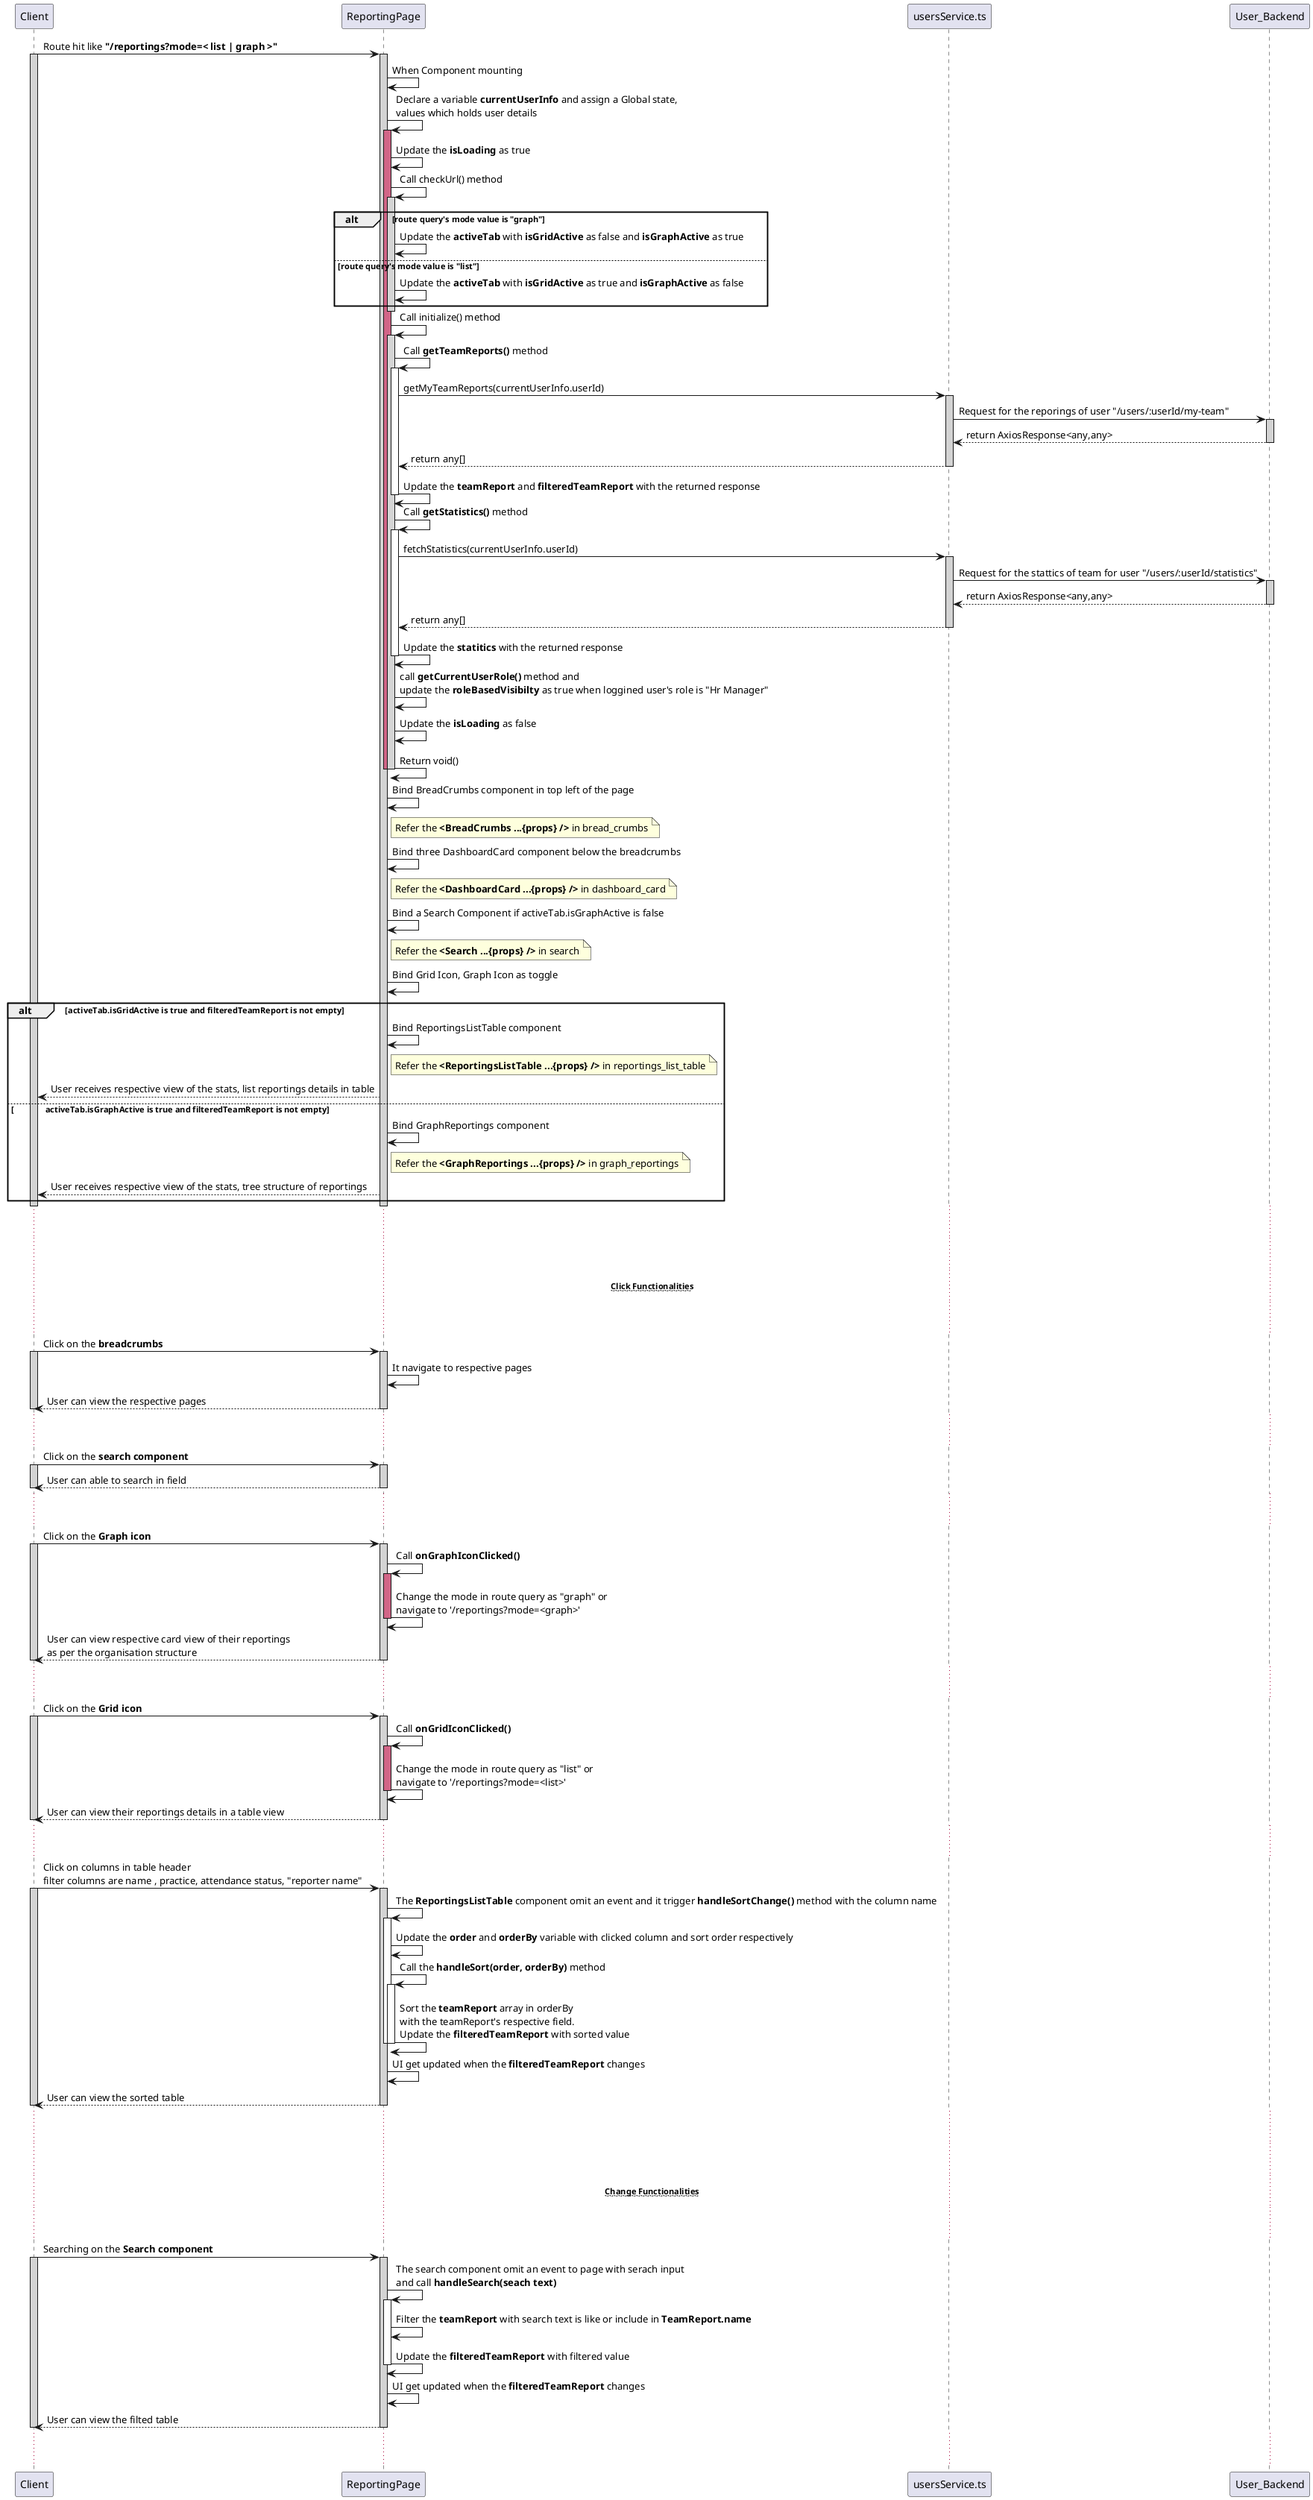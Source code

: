 @startuml ReportingPage Sequence
participant Client 
participant ReportingPage

Client -> ReportingPage : Route hit like **"/reportings?mode=< list | graph >"**

activate Client #D3D3D3
activate ReportingPage #D3D3D3
    ReportingPage -> ReportingPage : When Component mounting
    ReportingPage -> ReportingPage : Declare a variable **currentUserInfo** and assign a Global state,\nvalues which holds user details
    activate ReportingPage #D16587
        ReportingPage -> ReportingPage : Update the **isLoading** as true
        ReportingPage -> ReportingPage : Call checkUrl() method
        activate ReportingPage #D5D5D5
            alt route query's mode value is "graph"
                ReportingPage -> ReportingPage : Update the **activeTab** with **isGridActive** as false and **isGraphActive** as true
            else route query's mode value is "list"
                ReportingPage -> ReportingPage : Update the **activeTab** with **isGridActive** as true and **isGraphActive** as false
            end
        deactivate ReportingPage
        ReportingPage -> ReportingPage : Call initialize() method
        activate ReportingPage #D5D5D5
            ReportingPage -> ReportingPage : Call **getTeamReports()** method
            activate ReportingPage 
                ReportingPage -> usersService.ts : getMyTeamReports(currentUserInfo.userId)
                activate usersService.ts #D3D3D3
                    usersService.ts -> User_Backend : Request for the reporings of user "/users/:userId/my-team"
                    activate User_Backend #D3D3D3
                    usersService.ts <-- User_Backend : return AxiosResponse<any,any>
                    deactivate User_Backend
                    ReportingPage <-- usersService.ts : return any[]
                deactivate usersService.ts
                ReportingPage -> ReportingPage : Update the **teamReport** and **filteredTeamReport** with the returned response
            deactivate ReportingPage
            ReportingPage -> ReportingPage : Call **getStatistics()** method
            activate ReportingPage 
                ReportingPage -> usersService.ts : fetchStatistics(currentUserInfo.userId)
                activate usersService.ts #D3D3D3
                    usersService.ts -> User_Backend : Request for the stattics of team for user "/users/:userId/statistics"
                    activate User_Backend #D3D3D3
                    usersService.ts <-- User_Backend : return AxiosResponse<any,any>
                    deactivate User_Backend
                    ReportingPage <-- usersService.ts : return any[]
                deactivate usersService.ts
                ReportingPage -> ReportingPage : Update the **statitics** with the returned response
            deactivate ReportingPage
            ReportingPage -> ReportingPage : call **getCurrentUserRole()** method and \nupdate the **roleBasedVisibilty** as true when loggined user's role is "Hr Manager"
            ReportingPage -> ReportingPage : Update the **isLoading** as false
            ReportingPage -> ReportingPage : Return void()
        deactivate ReportingPage
    deactivate ReportingPage
    ReportingPage -> ReportingPage : Bind BreadCrumbs component in top left of the page
    note right of ReportingPage : Refer the **<BreadCrumbs ...{props} />** in bread_crumbs
    ReportingPage -> ReportingPage : Bind three DashboardCard component below the breadcrumbs
    note right of ReportingPage : Refer the **<DashboardCard ...{props} />** in dashboard_card
    ReportingPage -> ReportingPage : Bind a Search Component if activeTab.isGraphActive is false
    note right of ReportingPage : Refer the **<Search ...{props} />** in search
    ReportingPage -> ReportingPage : Bind Grid Icon, Graph Icon as toggle
    alt activeTab.isGridActive is true and filteredTeamReport is not empty
        ReportingPage -> ReportingPage : Bind ReportingsListTable component
        note right of ReportingPage : Refer the **<ReportingsListTable ...{props} />** in reportings_list_table
        Client <-- ReportingPage : User receives respective view of the stats, list reportings details in table
    else \t\tactiveTab.isGraphActive is true and filteredTeamReport is not empty
        ReportingPage -> ReportingPage : Bind GraphReportings component
        note right of ReportingPage : Refer the **<GraphReportings ...{props} />** in graph_reportings
        Client <-- ReportingPage : User receives respective view of the stats, tree structure of reportings
    end
deactivate Client
deactivate ReportingPage

... ...
... ...
...~~**Click Functionalities**~~...
... ...

Client -> ReportingPage : Click on the **breadcrumbs**
activate Client #D3D3D3
activate ReportingPage #D3D3D3
    ReportingPage -> ReportingPage : It navigate to respective pages
    Client <-- ReportingPage : User can view the respective pages
deactivate Client
deactivate ReportingPage

... ...

Client -> ReportingPage : Click on the **search component**
activate Client #D3D3D3
activate ReportingPage #D3D3D3
    Client <-- ReportingPage : User can able to search in field
deactivate Client
deactivate ReportingPage

... ...

Client -> ReportingPage : Click on the **Graph icon**
activate Client #D3D3D3
activate ReportingPage #D3D3D3
    ReportingPage -> ReportingPage : Call **onGraphIconClicked()**
    activate ReportingPage #D16587
        ReportingPage -> ReportingPage : Change the mode in route query as "graph" or \nnavigate to '/reportings?mode=<graph>'
    deactivate ReportingPage
    Client <-- ReportingPage : User can view respective card view of their reportings\nas per the organisation structure
deactivate Client
deactivate ReportingPage

... ...

Client -> ReportingPage : Click on the **Grid icon**
activate Client #D3D3D3
activate ReportingPage #D3D3D3
    ReportingPage -> ReportingPage : Call **onGridIconClicked()**
    activate ReportingPage #D16587
        ReportingPage -> ReportingPage : Change the mode in route query as "list" or \nnavigate to '/reportings?mode=<list>'
    deactivate ReportingPage
    Client <-- ReportingPage : User can view their reportings details in a table view
deactivate Client
deactivate ReportingPage

... ...

Client -> ReportingPage : Click on columns in table header \nfilter columns are name , practice, attendance status, "reporter name"
activate Client #D3D3D3
activate ReportingPage #D3D3D3
    ReportingPage -> ReportingPage : The **ReportingsListTable** component omit an event and it trigger **handleSortChange()** method with the column name
    activate ReportingPage
        ReportingPage -> ReportingPage : Update the **order** and **orderBy** variable with clicked column and sort order respectively
        ReportingPage -> ReportingPage : Call the **handleSort(order, orderBy)** method
        activate ReportingPage 
            ReportingPage -> ReportingPage : Sort the **teamReport** array in orderBy \nwith the teamReport's respective field. \nUpdate the **filteredTeamReport** with sorted value
        deactivate ReportingPage 
    deactivate ReportingPage
    ReportingPage -> ReportingPage : UI get updated when the **filteredTeamReport** changes
    Client <-- ReportingPage : User can view the sorted table
deactivate Client
deactivate ReportingPage

... ...
... ...
...~~**Change Functionalities**~~...
... ...

Client -> ReportingPage : Searching on the **Search component**
activate Client #D3D3D3
activate ReportingPage #D3D3D3
    ReportingPage -> ReportingPage : The search component omit an event to page with serach input \nand call **handleSearch(seach text)** 
    activate ReportingPage 
            ReportingPage -> ReportingPage : Filter the **teamReport** with search text is like or include in **TeamReport.name**
            ReportingPage -> ReportingPage : Update the **filteredTeamReport** with filtered value
    deactivate ReportingPage
    ReportingPage -> ReportingPage : UI get updated when the **filteredTeamReport** changes
    Client <-- ReportingPage : User can view the filted table
deactivate Client
deactivate ReportingPage

... ...

@enduml
